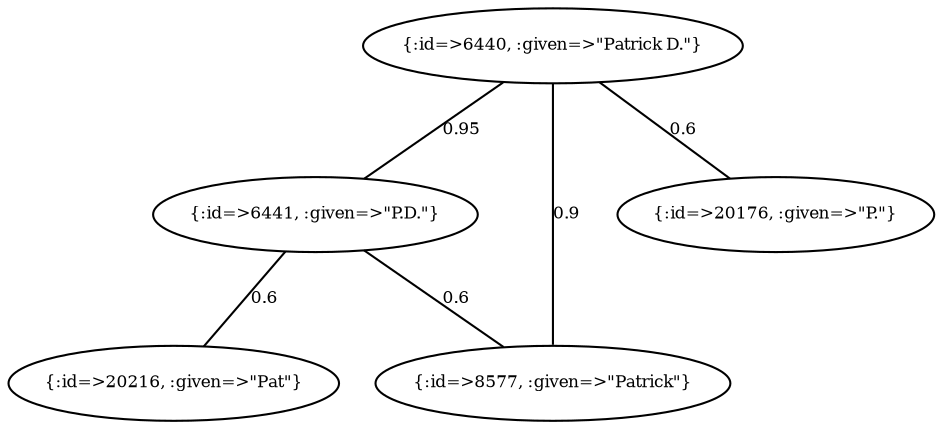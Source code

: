 graph Collector__WeightedGraph {
    "{:id=>6440, :given=>\"Patrick D.\"}" [
        fontsize = 8,
        label = "{:id=>6440, :given=>\"Patrick D.\"}"
    ]

    "{:id=>6441, :given=>\"P.D.\"}" [
        fontsize = 8,
        label = "{:id=>6441, :given=>\"P.D.\"}"
    ]

    "{:id=>8577, :given=>\"Patrick\"}" [
        fontsize = 8,
        label = "{:id=>8577, :given=>\"Patrick\"}"
    ]

    "{:id=>20176, :given=>\"P.\"}" [
        fontsize = 8,
        label = "{:id=>20176, :given=>\"P.\"}"
    ]

    "{:id=>20216, :given=>\"Pat\"}" [
        fontsize = 8,
        label = "{:id=>20216, :given=>\"Pat\"}"
    ]

    "{:id=>6440, :given=>\"Patrick D.\"}" -- "{:id=>6441, :given=>\"P.D.\"}" [
        fontsize = 8,
        label = 0.95
    ]

    "{:id=>6440, :given=>\"Patrick D.\"}" -- "{:id=>8577, :given=>\"Patrick\"}" [
        fontsize = 8,
        label = 0.9
    ]

    "{:id=>6440, :given=>\"Patrick D.\"}" -- "{:id=>20176, :given=>\"P.\"}" [
        fontsize = 8,
        label = 0.6
    ]

    "{:id=>6441, :given=>\"P.D.\"}" -- "{:id=>8577, :given=>\"Patrick\"}" [
        fontsize = 8,
        label = 0.6
    ]

    "{:id=>6441, :given=>\"P.D.\"}" -- "{:id=>20216, :given=>\"Pat\"}" [
        fontsize = 8,
        label = 0.6
    ]
}
